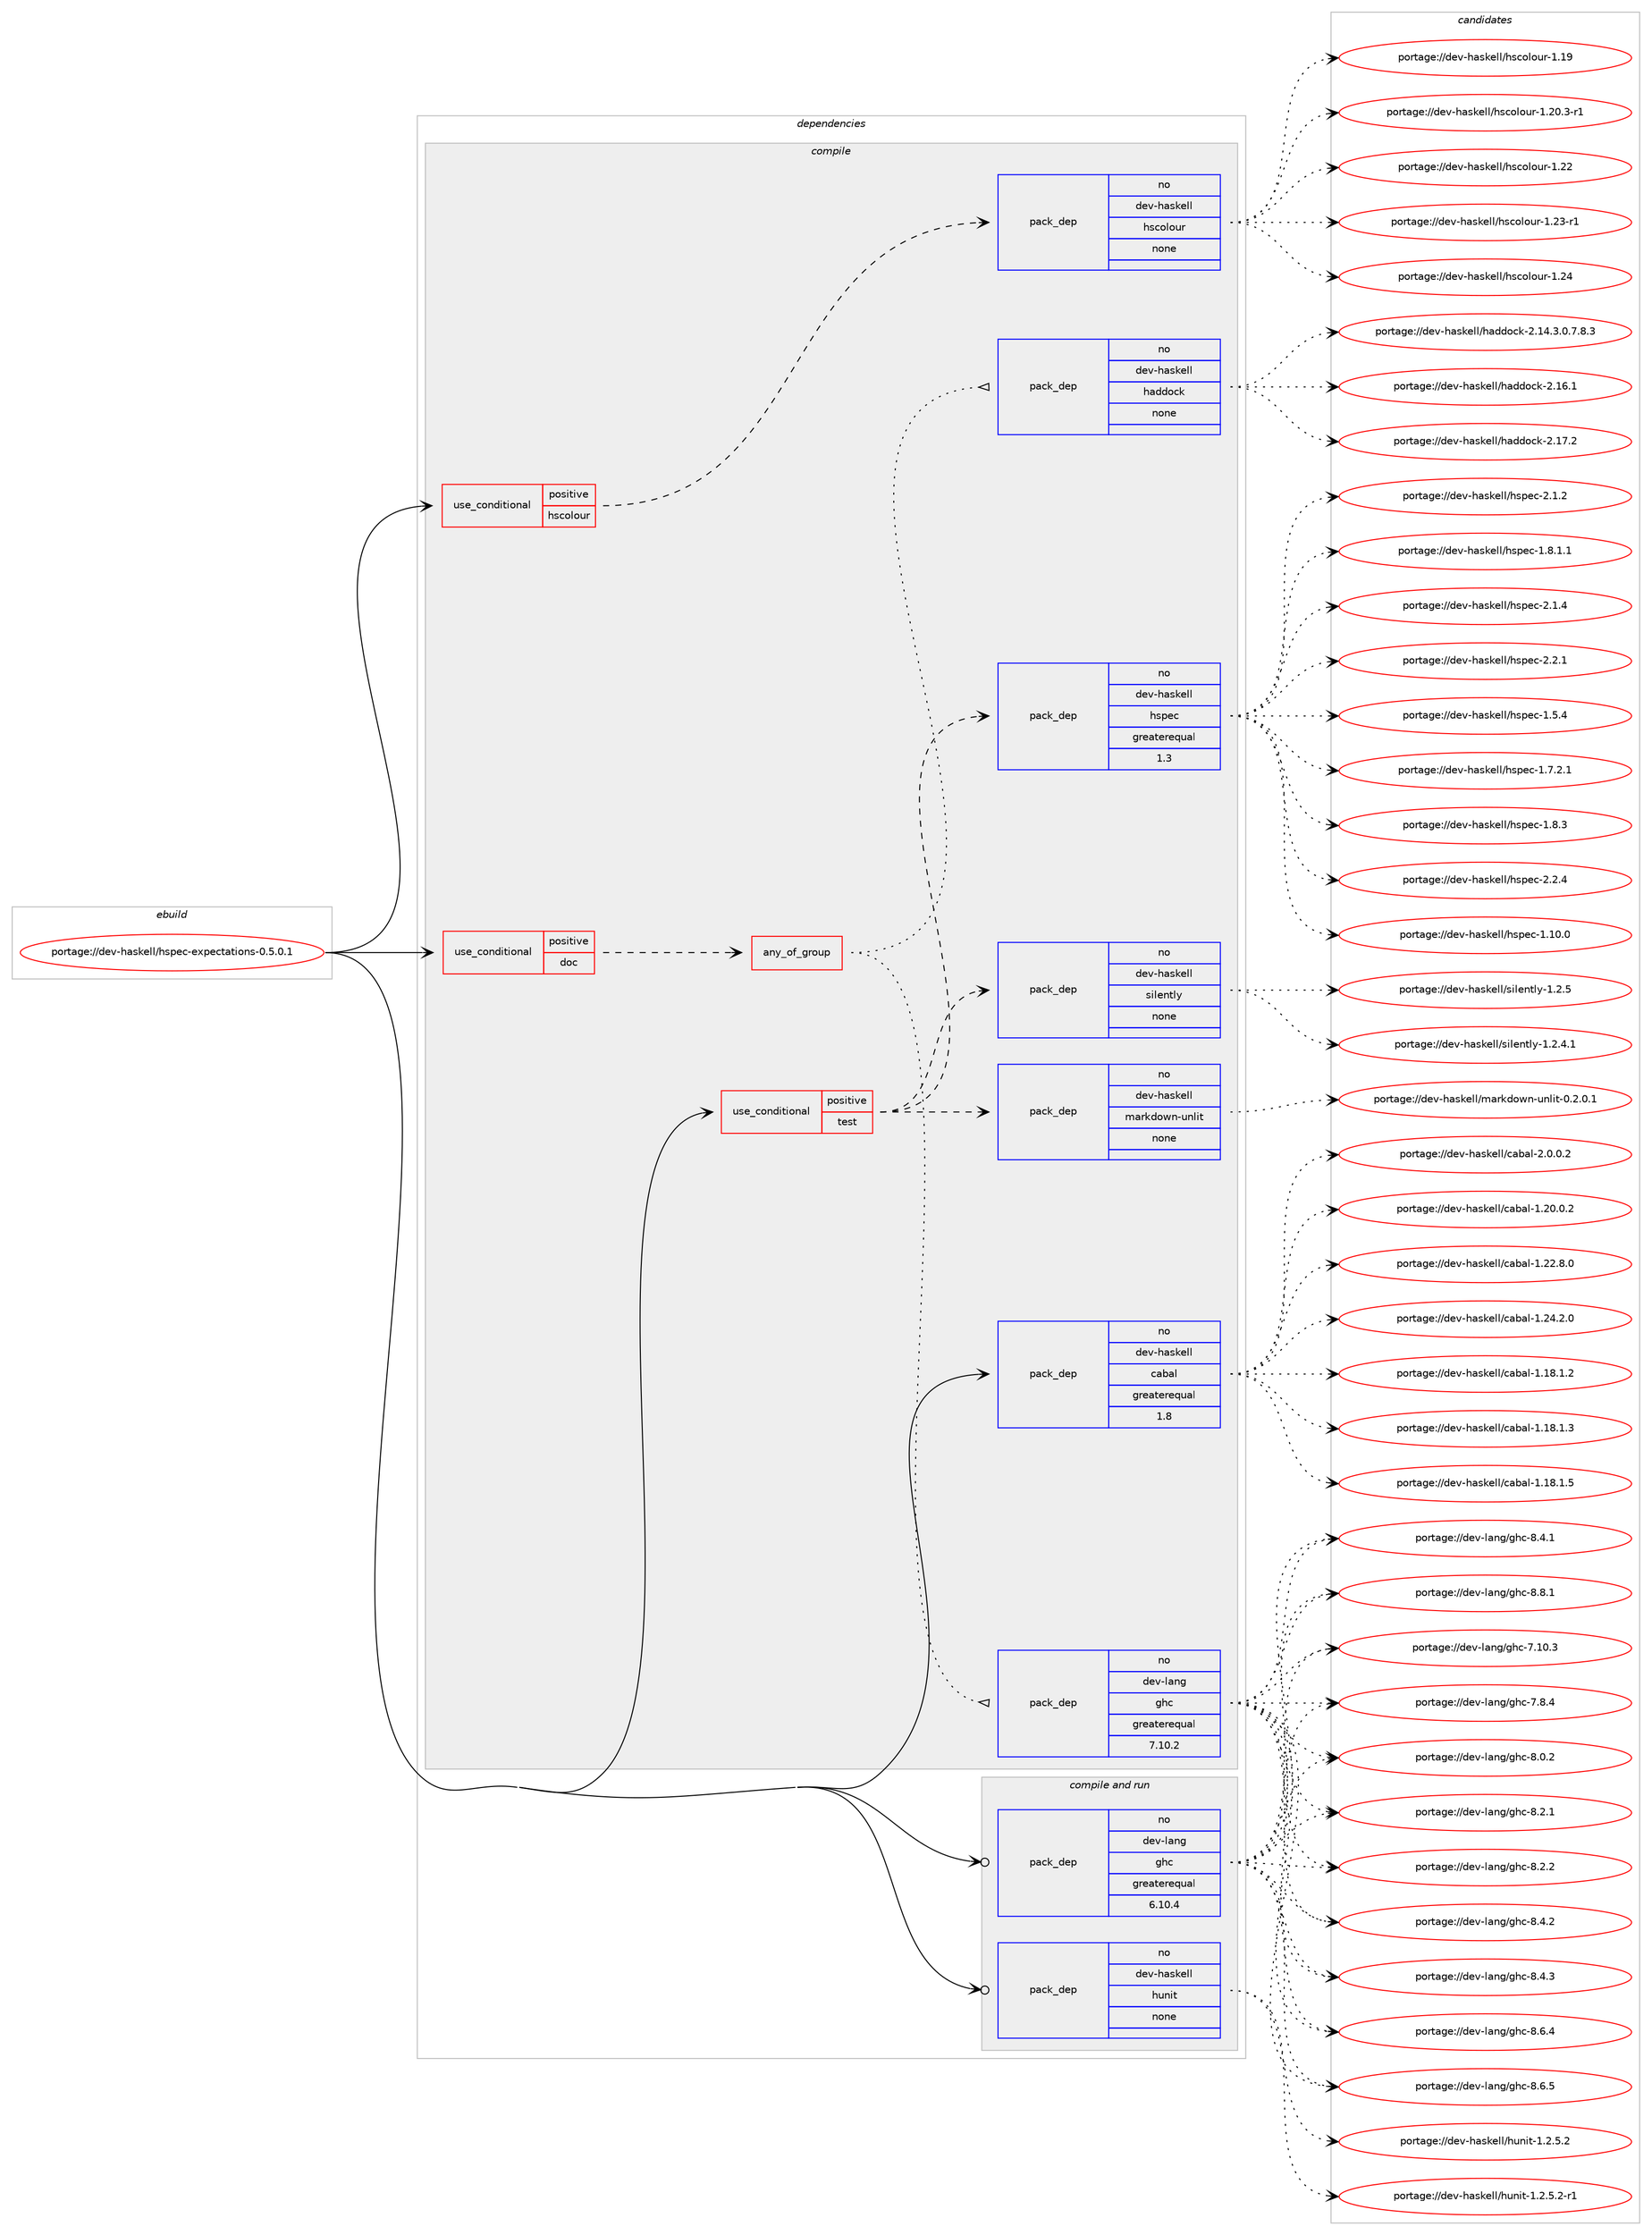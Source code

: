 digraph prolog {

# *************
# Graph options
# *************

newrank=true;
concentrate=true;
compound=true;
graph [rankdir=LR,fontname=Helvetica,fontsize=10,ranksep=1.5];#, ranksep=2.5, nodesep=0.2];
edge  [arrowhead=vee];
node  [fontname=Helvetica,fontsize=10];

# **********
# The ebuild
# **********

subgraph cluster_leftcol {
color=gray;
rank=same;
label=<<i>ebuild</i>>;
id [label="portage://dev-haskell/hspec-expectations-0.5.0.1", color=red, width=4, href="../dev-haskell/hspec-expectations-0.5.0.1.svg"];
}

# ****************
# The dependencies
# ****************

subgraph cluster_midcol {
color=gray;
label=<<i>dependencies</i>>;
subgraph cluster_compile {
fillcolor="#eeeeee";
style=filled;
label=<<i>compile</i>>;
subgraph cond15632 {
dependency70881 [label=<<TABLE BORDER="0" CELLBORDER="1" CELLSPACING="0" CELLPADDING="4"><TR><TD ROWSPAN="3" CELLPADDING="10">use_conditional</TD></TR><TR><TD>positive</TD></TR><TR><TD>doc</TD></TR></TABLE>>, shape=none, color=red];
subgraph any1851 {
dependency70882 [label=<<TABLE BORDER="0" CELLBORDER="1" CELLSPACING="0" CELLPADDING="4"><TR><TD CELLPADDING="10">any_of_group</TD></TR></TABLE>>, shape=none, color=red];subgraph pack53341 {
dependency70883 [label=<<TABLE BORDER="0" CELLBORDER="1" CELLSPACING="0" CELLPADDING="4" WIDTH="220"><TR><TD ROWSPAN="6" CELLPADDING="30">pack_dep</TD></TR><TR><TD WIDTH="110">no</TD></TR><TR><TD>dev-haskell</TD></TR><TR><TD>haddock</TD></TR><TR><TD>none</TD></TR><TR><TD></TD></TR></TABLE>>, shape=none, color=blue];
}
dependency70882:e -> dependency70883:w [weight=20,style="dotted",arrowhead="oinv"];
subgraph pack53342 {
dependency70884 [label=<<TABLE BORDER="0" CELLBORDER="1" CELLSPACING="0" CELLPADDING="4" WIDTH="220"><TR><TD ROWSPAN="6" CELLPADDING="30">pack_dep</TD></TR><TR><TD WIDTH="110">no</TD></TR><TR><TD>dev-lang</TD></TR><TR><TD>ghc</TD></TR><TR><TD>greaterequal</TD></TR><TR><TD>7.10.2</TD></TR></TABLE>>, shape=none, color=blue];
}
dependency70882:e -> dependency70884:w [weight=20,style="dotted",arrowhead="oinv"];
}
dependency70881:e -> dependency70882:w [weight=20,style="dashed",arrowhead="vee"];
}
id:e -> dependency70881:w [weight=20,style="solid",arrowhead="vee"];
subgraph cond15633 {
dependency70885 [label=<<TABLE BORDER="0" CELLBORDER="1" CELLSPACING="0" CELLPADDING="4"><TR><TD ROWSPAN="3" CELLPADDING="10">use_conditional</TD></TR><TR><TD>positive</TD></TR><TR><TD>hscolour</TD></TR></TABLE>>, shape=none, color=red];
subgraph pack53343 {
dependency70886 [label=<<TABLE BORDER="0" CELLBORDER="1" CELLSPACING="0" CELLPADDING="4" WIDTH="220"><TR><TD ROWSPAN="6" CELLPADDING="30">pack_dep</TD></TR><TR><TD WIDTH="110">no</TD></TR><TR><TD>dev-haskell</TD></TR><TR><TD>hscolour</TD></TR><TR><TD>none</TD></TR><TR><TD></TD></TR></TABLE>>, shape=none, color=blue];
}
dependency70885:e -> dependency70886:w [weight=20,style="dashed",arrowhead="vee"];
}
id:e -> dependency70885:w [weight=20,style="solid",arrowhead="vee"];
subgraph cond15634 {
dependency70887 [label=<<TABLE BORDER="0" CELLBORDER="1" CELLSPACING="0" CELLPADDING="4"><TR><TD ROWSPAN="3" CELLPADDING="10">use_conditional</TD></TR><TR><TD>positive</TD></TR><TR><TD>test</TD></TR></TABLE>>, shape=none, color=red];
subgraph pack53344 {
dependency70888 [label=<<TABLE BORDER="0" CELLBORDER="1" CELLSPACING="0" CELLPADDING="4" WIDTH="220"><TR><TD ROWSPAN="6" CELLPADDING="30">pack_dep</TD></TR><TR><TD WIDTH="110">no</TD></TR><TR><TD>dev-haskell</TD></TR><TR><TD>hspec</TD></TR><TR><TD>greaterequal</TD></TR><TR><TD>1.3</TD></TR></TABLE>>, shape=none, color=blue];
}
dependency70887:e -> dependency70888:w [weight=20,style="dashed",arrowhead="vee"];
subgraph pack53345 {
dependency70889 [label=<<TABLE BORDER="0" CELLBORDER="1" CELLSPACING="0" CELLPADDING="4" WIDTH="220"><TR><TD ROWSPAN="6" CELLPADDING="30">pack_dep</TD></TR><TR><TD WIDTH="110">no</TD></TR><TR><TD>dev-haskell</TD></TR><TR><TD>markdown-unlit</TD></TR><TR><TD>none</TD></TR><TR><TD></TD></TR></TABLE>>, shape=none, color=blue];
}
dependency70887:e -> dependency70889:w [weight=20,style="dashed",arrowhead="vee"];
subgraph pack53346 {
dependency70890 [label=<<TABLE BORDER="0" CELLBORDER="1" CELLSPACING="0" CELLPADDING="4" WIDTH="220"><TR><TD ROWSPAN="6" CELLPADDING="30">pack_dep</TD></TR><TR><TD WIDTH="110">no</TD></TR><TR><TD>dev-haskell</TD></TR><TR><TD>silently</TD></TR><TR><TD>none</TD></TR><TR><TD></TD></TR></TABLE>>, shape=none, color=blue];
}
dependency70887:e -> dependency70890:w [weight=20,style="dashed",arrowhead="vee"];
}
id:e -> dependency70887:w [weight=20,style="solid",arrowhead="vee"];
subgraph pack53347 {
dependency70891 [label=<<TABLE BORDER="0" CELLBORDER="1" CELLSPACING="0" CELLPADDING="4" WIDTH="220"><TR><TD ROWSPAN="6" CELLPADDING="30">pack_dep</TD></TR><TR><TD WIDTH="110">no</TD></TR><TR><TD>dev-haskell</TD></TR><TR><TD>cabal</TD></TR><TR><TD>greaterequal</TD></TR><TR><TD>1.8</TD></TR></TABLE>>, shape=none, color=blue];
}
id:e -> dependency70891:w [weight=20,style="solid",arrowhead="vee"];
}
subgraph cluster_compileandrun {
fillcolor="#eeeeee";
style=filled;
label=<<i>compile and run</i>>;
subgraph pack53348 {
dependency70892 [label=<<TABLE BORDER="0" CELLBORDER="1" CELLSPACING="0" CELLPADDING="4" WIDTH="220"><TR><TD ROWSPAN="6" CELLPADDING="30">pack_dep</TD></TR><TR><TD WIDTH="110">no</TD></TR><TR><TD>dev-haskell</TD></TR><TR><TD>hunit</TD></TR><TR><TD>none</TD></TR><TR><TD></TD></TR></TABLE>>, shape=none, color=blue];
}
id:e -> dependency70892:w [weight=20,style="solid",arrowhead="odotvee"];
subgraph pack53349 {
dependency70893 [label=<<TABLE BORDER="0" CELLBORDER="1" CELLSPACING="0" CELLPADDING="4" WIDTH="220"><TR><TD ROWSPAN="6" CELLPADDING="30">pack_dep</TD></TR><TR><TD WIDTH="110">no</TD></TR><TR><TD>dev-lang</TD></TR><TR><TD>ghc</TD></TR><TR><TD>greaterequal</TD></TR><TR><TD>6.10.4</TD></TR></TABLE>>, shape=none, color=blue];
}
id:e -> dependency70893:w [weight=20,style="solid",arrowhead="odotvee"];
}
subgraph cluster_run {
fillcolor="#eeeeee";
style=filled;
label=<<i>run</i>>;
}
}

# **************
# The candidates
# **************

subgraph cluster_choices {
rank=same;
color=gray;
label=<<i>candidates</i>>;

subgraph choice53341 {
color=black;
nodesep=1;
choiceportage1001011184510497115107101108108471049710010011199107455046495246514648465546564651 [label="portage://dev-haskell/haddock-2.14.3.0.7.8.3", color=red, width=4,href="../dev-haskell/haddock-2.14.3.0.7.8.3.svg"];
choiceportage100101118451049711510710110810847104971001001119910745504649544649 [label="portage://dev-haskell/haddock-2.16.1", color=red, width=4,href="../dev-haskell/haddock-2.16.1.svg"];
choiceportage100101118451049711510710110810847104971001001119910745504649554650 [label="portage://dev-haskell/haddock-2.17.2", color=red, width=4,href="../dev-haskell/haddock-2.17.2.svg"];
dependency70883:e -> choiceportage1001011184510497115107101108108471049710010011199107455046495246514648465546564651:w [style=dotted,weight="100"];
dependency70883:e -> choiceportage100101118451049711510710110810847104971001001119910745504649544649:w [style=dotted,weight="100"];
dependency70883:e -> choiceportage100101118451049711510710110810847104971001001119910745504649554650:w [style=dotted,weight="100"];
}
subgraph choice53342 {
color=black;
nodesep=1;
choiceportage1001011184510897110103471031049945554649484651 [label="portage://dev-lang/ghc-7.10.3", color=red, width=4,href="../dev-lang/ghc-7.10.3.svg"];
choiceportage10010111845108971101034710310499455546564652 [label="portage://dev-lang/ghc-7.8.4", color=red, width=4,href="../dev-lang/ghc-7.8.4.svg"];
choiceportage10010111845108971101034710310499455646484650 [label="portage://dev-lang/ghc-8.0.2", color=red, width=4,href="../dev-lang/ghc-8.0.2.svg"];
choiceportage10010111845108971101034710310499455646504649 [label="portage://dev-lang/ghc-8.2.1", color=red, width=4,href="../dev-lang/ghc-8.2.1.svg"];
choiceportage10010111845108971101034710310499455646504650 [label="portage://dev-lang/ghc-8.2.2", color=red, width=4,href="../dev-lang/ghc-8.2.2.svg"];
choiceportage10010111845108971101034710310499455646524649 [label="portage://dev-lang/ghc-8.4.1", color=red, width=4,href="../dev-lang/ghc-8.4.1.svg"];
choiceportage10010111845108971101034710310499455646524650 [label="portage://dev-lang/ghc-8.4.2", color=red, width=4,href="../dev-lang/ghc-8.4.2.svg"];
choiceportage10010111845108971101034710310499455646524651 [label="portage://dev-lang/ghc-8.4.3", color=red, width=4,href="../dev-lang/ghc-8.4.3.svg"];
choiceportage10010111845108971101034710310499455646544652 [label="portage://dev-lang/ghc-8.6.4", color=red, width=4,href="../dev-lang/ghc-8.6.4.svg"];
choiceportage10010111845108971101034710310499455646544653 [label="portage://dev-lang/ghc-8.6.5", color=red, width=4,href="../dev-lang/ghc-8.6.5.svg"];
choiceportage10010111845108971101034710310499455646564649 [label="portage://dev-lang/ghc-8.8.1", color=red, width=4,href="../dev-lang/ghc-8.8.1.svg"];
dependency70884:e -> choiceportage1001011184510897110103471031049945554649484651:w [style=dotted,weight="100"];
dependency70884:e -> choiceportage10010111845108971101034710310499455546564652:w [style=dotted,weight="100"];
dependency70884:e -> choiceportage10010111845108971101034710310499455646484650:w [style=dotted,weight="100"];
dependency70884:e -> choiceportage10010111845108971101034710310499455646504649:w [style=dotted,weight="100"];
dependency70884:e -> choiceportage10010111845108971101034710310499455646504650:w [style=dotted,weight="100"];
dependency70884:e -> choiceportage10010111845108971101034710310499455646524649:w [style=dotted,weight="100"];
dependency70884:e -> choiceportage10010111845108971101034710310499455646524650:w [style=dotted,weight="100"];
dependency70884:e -> choiceportage10010111845108971101034710310499455646524651:w [style=dotted,weight="100"];
dependency70884:e -> choiceportage10010111845108971101034710310499455646544652:w [style=dotted,weight="100"];
dependency70884:e -> choiceportage10010111845108971101034710310499455646544653:w [style=dotted,weight="100"];
dependency70884:e -> choiceportage10010111845108971101034710310499455646564649:w [style=dotted,weight="100"];
}
subgraph choice53343 {
color=black;
nodesep=1;
choiceportage100101118451049711510710110810847104115991111081111171144549464957 [label="portage://dev-haskell/hscolour-1.19", color=red, width=4,href="../dev-haskell/hscolour-1.19.svg"];
choiceportage10010111845104971151071011081084710411599111108111117114454946504846514511449 [label="portage://dev-haskell/hscolour-1.20.3-r1", color=red, width=4,href="../dev-haskell/hscolour-1.20.3-r1.svg"];
choiceportage100101118451049711510710110810847104115991111081111171144549465050 [label="portage://dev-haskell/hscolour-1.22", color=red, width=4,href="../dev-haskell/hscolour-1.22.svg"];
choiceportage1001011184510497115107101108108471041159911110811111711445494650514511449 [label="portage://dev-haskell/hscolour-1.23-r1", color=red, width=4,href="../dev-haskell/hscolour-1.23-r1.svg"];
choiceportage100101118451049711510710110810847104115991111081111171144549465052 [label="portage://dev-haskell/hscolour-1.24", color=red, width=4,href="../dev-haskell/hscolour-1.24.svg"];
dependency70886:e -> choiceportage100101118451049711510710110810847104115991111081111171144549464957:w [style=dotted,weight="100"];
dependency70886:e -> choiceportage10010111845104971151071011081084710411599111108111117114454946504846514511449:w [style=dotted,weight="100"];
dependency70886:e -> choiceportage100101118451049711510710110810847104115991111081111171144549465050:w [style=dotted,weight="100"];
dependency70886:e -> choiceportage1001011184510497115107101108108471041159911110811111711445494650514511449:w [style=dotted,weight="100"];
dependency70886:e -> choiceportage100101118451049711510710110810847104115991111081111171144549465052:w [style=dotted,weight="100"];
}
subgraph choice53344 {
color=black;
nodesep=1;
choiceportage1001011184510497115107101108108471041151121019945494649484648 [label="portage://dev-haskell/hspec-1.10.0", color=red, width=4,href="../dev-haskell/hspec-1.10.0.svg"];
choiceportage10010111845104971151071011081084710411511210199454946534652 [label="portage://dev-haskell/hspec-1.5.4", color=red, width=4,href="../dev-haskell/hspec-1.5.4.svg"];
choiceportage100101118451049711510710110810847104115112101994549465546504649 [label="portage://dev-haskell/hspec-1.7.2.1", color=red, width=4,href="../dev-haskell/hspec-1.7.2.1.svg"];
choiceportage100101118451049711510710110810847104115112101994549465646494649 [label="portage://dev-haskell/hspec-1.8.1.1", color=red, width=4,href="../dev-haskell/hspec-1.8.1.1.svg"];
choiceportage10010111845104971151071011081084710411511210199454946564651 [label="portage://dev-haskell/hspec-1.8.3", color=red, width=4,href="../dev-haskell/hspec-1.8.3.svg"];
choiceportage10010111845104971151071011081084710411511210199455046494650 [label="portage://dev-haskell/hspec-2.1.2", color=red, width=4,href="../dev-haskell/hspec-2.1.2.svg"];
choiceportage10010111845104971151071011081084710411511210199455046494652 [label="portage://dev-haskell/hspec-2.1.4", color=red, width=4,href="../dev-haskell/hspec-2.1.4.svg"];
choiceportage10010111845104971151071011081084710411511210199455046504649 [label="portage://dev-haskell/hspec-2.2.1", color=red, width=4,href="../dev-haskell/hspec-2.2.1.svg"];
choiceportage10010111845104971151071011081084710411511210199455046504652 [label="portage://dev-haskell/hspec-2.2.4", color=red, width=4,href="../dev-haskell/hspec-2.2.4.svg"];
dependency70888:e -> choiceportage1001011184510497115107101108108471041151121019945494649484648:w [style=dotted,weight="100"];
dependency70888:e -> choiceportage10010111845104971151071011081084710411511210199454946534652:w [style=dotted,weight="100"];
dependency70888:e -> choiceportage100101118451049711510710110810847104115112101994549465546504649:w [style=dotted,weight="100"];
dependency70888:e -> choiceportage100101118451049711510710110810847104115112101994549465646494649:w [style=dotted,weight="100"];
dependency70888:e -> choiceportage10010111845104971151071011081084710411511210199454946564651:w [style=dotted,weight="100"];
dependency70888:e -> choiceportage10010111845104971151071011081084710411511210199455046494650:w [style=dotted,weight="100"];
dependency70888:e -> choiceportage10010111845104971151071011081084710411511210199455046494652:w [style=dotted,weight="100"];
dependency70888:e -> choiceportage10010111845104971151071011081084710411511210199455046504649:w [style=dotted,weight="100"];
dependency70888:e -> choiceportage10010111845104971151071011081084710411511210199455046504652:w [style=dotted,weight="100"];
}
subgraph choice53345 {
color=black;
nodesep=1;
choiceportage10010111845104971151071011081084710997114107100111119110451171101081051164548465046484649 [label="portage://dev-haskell/markdown-unlit-0.2.0.1", color=red, width=4,href="../dev-haskell/markdown-unlit-0.2.0.1.svg"];
dependency70889:e -> choiceportage10010111845104971151071011081084710997114107100111119110451171101081051164548465046484649:w [style=dotted,weight="100"];
}
subgraph choice53346 {
color=black;
nodesep=1;
choiceportage1001011184510497115107101108108471151051081011101161081214549465046524649 [label="portage://dev-haskell/silently-1.2.4.1", color=red, width=4,href="../dev-haskell/silently-1.2.4.1.svg"];
choiceportage100101118451049711510710110810847115105108101110116108121454946504653 [label="portage://dev-haskell/silently-1.2.5", color=red, width=4,href="../dev-haskell/silently-1.2.5.svg"];
dependency70890:e -> choiceportage1001011184510497115107101108108471151051081011101161081214549465046524649:w [style=dotted,weight="100"];
dependency70890:e -> choiceportage100101118451049711510710110810847115105108101110116108121454946504653:w [style=dotted,weight="100"];
}
subgraph choice53347 {
color=black;
nodesep=1;
choiceportage10010111845104971151071011081084799979897108454946495646494650 [label="portage://dev-haskell/cabal-1.18.1.2", color=red, width=4,href="../dev-haskell/cabal-1.18.1.2.svg"];
choiceportage10010111845104971151071011081084799979897108454946495646494651 [label="portage://dev-haskell/cabal-1.18.1.3", color=red, width=4,href="../dev-haskell/cabal-1.18.1.3.svg"];
choiceportage10010111845104971151071011081084799979897108454946495646494653 [label="portage://dev-haskell/cabal-1.18.1.5", color=red, width=4,href="../dev-haskell/cabal-1.18.1.5.svg"];
choiceportage10010111845104971151071011081084799979897108454946504846484650 [label="portage://dev-haskell/cabal-1.20.0.2", color=red, width=4,href="../dev-haskell/cabal-1.20.0.2.svg"];
choiceportage10010111845104971151071011081084799979897108454946505046564648 [label="portage://dev-haskell/cabal-1.22.8.0", color=red, width=4,href="../dev-haskell/cabal-1.22.8.0.svg"];
choiceportage10010111845104971151071011081084799979897108454946505246504648 [label="portage://dev-haskell/cabal-1.24.2.0", color=red, width=4,href="../dev-haskell/cabal-1.24.2.0.svg"];
choiceportage100101118451049711510710110810847999798971084550464846484650 [label="portage://dev-haskell/cabal-2.0.0.2", color=red, width=4,href="../dev-haskell/cabal-2.0.0.2.svg"];
dependency70891:e -> choiceportage10010111845104971151071011081084799979897108454946495646494650:w [style=dotted,weight="100"];
dependency70891:e -> choiceportage10010111845104971151071011081084799979897108454946495646494651:w [style=dotted,weight="100"];
dependency70891:e -> choiceportage10010111845104971151071011081084799979897108454946495646494653:w [style=dotted,weight="100"];
dependency70891:e -> choiceportage10010111845104971151071011081084799979897108454946504846484650:w [style=dotted,weight="100"];
dependency70891:e -> choiceportage10010111845104971151071011081084799979897108454946505046564648:w [style=dotted,weight="100"];
dependency70891:e -> choiceportage10010111845104971151071011081084799979897108454946505246504648:w [style=dotted,weight="100"];
dependency70891:e -> choiceportage100101118451049711510710110810847999798971084550464846484650:w [style=dotted,weight="100"];
}
subgraph choice53348 {
color=black;
nodesep=1;
choiceportage1001011184510497115107101108108471041171101051164549465046534650 [label="portage://dev-haskell/hunit-1.2.5.2", color=red, width=4,href="../dev-haskell/hunit-1.2.5.2.svg"];
choiceportage10010111845104971151071011081084710411711010511645494650465346504511449 [label="portage://dev-haskell/hunit-1.2.5.2-r1", color=red, width=4,href="../dev-haskell/hunit-1.2.5.2-r1.svg"];
dependency70892:e -> choiceportage1001011184510497115107101108108471041171101051164549465046534650:w [style=dotted,weight="100"];
dependency70892:e -> choiceportage10010111845104971151071011081084710411711010511645494650465346504511449:w [style=dotted,weight="100"];
}
subgraph choice53349 {
color=black;
nodesep=1;
choiceportage1001011184510897110103471031049945554649484651 [label="portage://dev-lang/ghc-7.10.3", color=red, width=4,href="../dev-lang/ghc-7.10.3.svg"];
choiceportage10010111845108971101034710310499455546564652 [label="portage://dev-lang/ghc-7.8.4", color=red, width=4,href="../dev-lang/ghc-7.8.4.svg"];
choiceportage10010111845108971101034710310499455646484650 [label="portage://dev-lang/ghc-8.0.2", color=red, width=4,href="../dev-lang/ghc-8.0.2.svg"];
choiceportage10010111845108971101034710310499455646504649 [label="portage://dev-lang/ghc-8.2.1", color=red, width=4,href="../dev-lang/ghc-8.2.1.svg"];
choiceportage10010111845108971101034710310499455646504650 [label="portage://dev-lang/ghc-8.2.2", color=red, width=4,href="../dev-lang/ghc-8.2.2.svg"];
choiceportage10010111845108971101034710310499455646524649 [label="portage://dev-lang/ghc-8.4.1", color=red, width=4,href="../dev-lang/ghc-8.4.1.svg"];
choiceportage10010111845108971101034710310499455646524650 [label="portage://dev-lang/ghc-8.4.2", color=red, width=4,href="../dev-lang/ghc-8.4.2.svg"];
choiceportage10010111845108971101034710310499455646524651 [label="portage://dev-lang/ghc-8.4.3", color=red, width=4,href="../dev-lang/ghc-8.4.3.svg"];
choiceportage10010111845108971101034710310499455646544652 [label="portage://dev-lang/ghc-8.6.4", color=red, width=4,href="../dev-lang/ghc-8.6.4.svg"];
choiceportage10010111845108971101034710310499455646544653 [label="portage://dev-lang/ghc-8.6.5", color=red, width=4,href="../dev-lang/ghc-8.6.5.svg"];
choiceportage10010111845108971101034710310499455646564649 [label="portage://dev-lang/ghc-8.8.1", color=red, width=4,href="../dev-lang/ghc-8.8.1.svg"];
dependency70893:e -> choiceportage1001011184510897110103471031049945554649484651:w [style=dotted,weight="100"];
dependency70893:e -> choiceportage10010111845108971101034710310499455546564652:w [style=dotted,weight="100"];
dependency70893:e -> choiceportage10010111845108971101034710310499455646484650:w [style=dotted,weight="100"];
dependency70893:e -> choiceportage10010111845108971101034710310499455646504649:w [style=dotted,weight="100"];
dependency70893:e -> choiceportage10010111845108971101034710310499455646504650:w [style=dotted,weight="100"];
dependency70893:e -> choiceportage10010111845108971101034710310499455646524649:w [style=dotted,weight="100"];
dependency70893:e -> choiceportage10010111845108971101034710310499455646524650:w [style=dotted,weight="100"];
dependency70893:e -> choiceportage10010111845108971101034710310499455646524651:w [style=dotted,weight="100"];
dependency70893:e -> choiceportage10010111845108971101034710310499455646544652:w [style=dotted,weight="100"];
dependency70893:e -> choiceportage10010111845108971101034710310499455646544653:w [style=dotted,weight="100"];
dependency70893:e -> choiceportage10010111845108971101034710310499455646564649:w [style=dotted,weight="100"];
}
}

}
